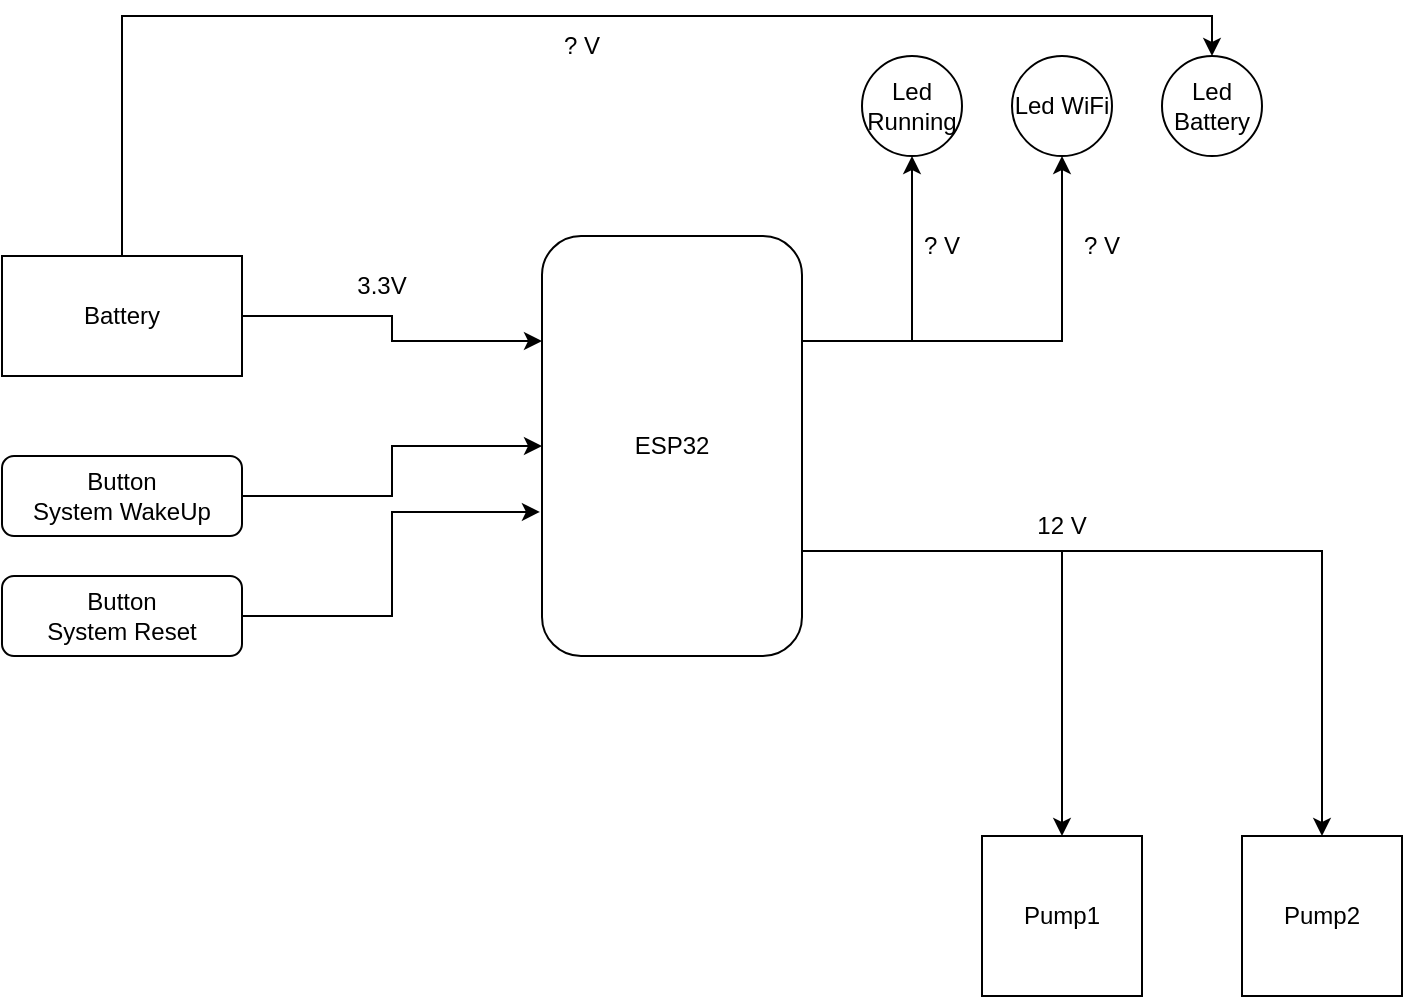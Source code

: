 <mxfile version="26.1.1">
  <diagram name="Pagina-1" id="OP8l3OYKYCnV2A8apl4e">
    <mxGraphModel dx="1034" dy="604" grid="1" gridSize="10" guides="1" tooltips="1" connect="1" arrows="1" fold="1" page="1" pageScale="1" pageWidth="827" pageHeight="1169" math="0" shadow="0">
      <root>
        <mxCell id="0" />
        <mxCell id="1" parent="0" />
        <mxCell id="Ff5oR0KZnqn1EoBMbaG9-4" style="edgeStyle=orthogonalEdgeStyle;rounded=0;orthogonalLoop=1;jettySize=auto;html=1;exitX=1;exitY=0.75;exitDx=0;exitDy=0;entryX=0.5;entryY=0;entryDx=0;entryDy=0;" edge="1" parent="1" source="Ff5oR0KZnqn1EoBMbaG9-1" target="Ff5oR0KZnqn1EoBMbaG9-3">
          <mxGeometry relative="1" as="geometry" />
        </mxCell>
        <mxCell id="Ff5oR0KZnqn1EoBMbaG9-9" style="edgeStyle=orthogonalEdgeStyle;rounded=0;orthogonalLoop=1;jettySize=auto;html=1;exitX=1;exitY=0.25;exitDx=0;exitDy=0;entryX=0.5;entryY=1;entryDx=0;entryDy=0;" edge="1" parent="1" source="Ff5oR0KZnqn1EoBMbaG9-1" target="Ff5oR0KZnqn1EoBMbaG9-6">
          <mxGeometry relative="1" as="geometry" />
        </mxCell>
        <mxCell id="Ff5oR0KZnqn1EoBMbaG9-10" style="edgeStyle=orthogonalEdgeStyle;rounded=0;orthogonalLoop=1;jettySize=auto;html=1;exitX=1;exitY=0.25;exitDx=0;exitDy=0;entryX=0.5;entryY=1;entryDx=0;entryDy=0;" edge="1" parent="1" source="Ff5oR0KZnqn1EoBMbaG9-1" target="Ff5oR0KZnqn1EoBMbaG9-7">
          <mxGeometry relative="1" as="geometry" />
        </mxCell>
        <mxCell id="Ff5oR0KZnqn1EoBMbaG9-1" value="ESP32" style="rounded=1;whiteSpace=wrap;html=1;" vertex="1" parent="1">
          <mxGeometry x="340" y="130" width="130" height="210" as="geometry" />
        </mxCell>
        <mxCell id="Ff5oR0KZnqn1EoBMbaG9-2" value="Pump2" style="whiteSpace=wrap;html=1;aspect=fixed;" vertex="1" parent="1">
          <mxGeometry x="690" y="430" width="80" height="80" as="geometry" />
        </mxCell>
        <mxCell id="Ff5oR0KZnqn1EoBMbaG9-3" value="Pump1" style="whiteSpace=wrap;html=1;aspect=fixed;" vertex="1" parent="1">
          <mxGeometry x="560" y="430" width="80" height="80" as="geometry" />
        </mxCell>
        <mxCell id="Ff5oR0KZnqn1EoBMbaG9-6" value="Led Running" style="ellipse;whiteSpace=wrap;html=1;aspect=fixed;" vertex="1" parent="1">
          <mxGeometry x="500" y="40" width="50" height="50" as="geometry" />
        </mxCell>
        <mxCell id="Ff5oR0KZnqn1EoBMbaG9-7" value="Led WiFi" style="ellipse;whiteSpace=wrap;html=1;aspect=fixed;" vertex="1" parent="1">
          <mxGeometry x="575" y="40" width="50" height="50" as="geometry" />
        </mxCell>
        <mxCell id="Ff5oR0KZnqn1EoBMbaG9-8" value="Led Battery" style="ellipse;whiteSpace=wrap;html=1;aspect=fixed;" vertex="1" parent="1">
          <mxGeometry x="650" y="40" width="50" height="50" as="geometry" />
        </mxCell>
        <mxCell id="Ff5oR0KZnqn1EoBMbaG9-13" style="edgeStyle=orthogonalEdgeStyle;rounded=0;orthogonalLoop=1;jettySize=auto;html=1;exitX=1;exitY=0.5;exitDx=0;exitDy=0;entryX=0;entryY=0.25;entryDx=0;entryDy=0;" edge="1" parent="1" source="Ff5oR0KZnqn1EoBMbaG9-12" target="Ff5oR0KZnqn1EoBMbaG9-1">
          <mxGeometry relative="1" as="geometry" />
        </mxCell>
        <mxCell id="Ff5oR0KZnqn1EoBMbaG9-14" style="edgeStyle=orthogonalEdgeStyle;rounded=0;orthogonalLoop=1;jettySize=auto;html=1;exitX=0.5;exitY=0;exitDx=0;exitDy=0;entryX=0.5;entryY=0;entryDx=0;entryDy=0;" edge="1" parent="1" source="Ff5oR0KZnqn1EoBMbaG9-12" target="Ff5oR0KZnqn1EoBMbaG9-8">
          <mxGeometry relative="1" as="geometry" />
        </mxCell>
        <mxCell id="Ff5oR0KZnqn1EoBMbaG9-12" value="Battery" style="rounded=0;whiteSpace=wrap;html=1;" vertex="1" parent="1">
          <mxGeometry x="70" y="140" width="120" height="60" as="geometry" />
        </mxCell>
        <mxCell id="Ff5oR0KZnqn1EoBMbaG9-17" style="edgeStyle=orthogonalEdgeStyle;rounded=0;orthogonalLoop=1;jettySize=auto;html=1;exitX=1;exitY=0.5;exitDx=0;exitDy=0;" edge="1" parent="1" source="Ff5oR0KZnqn1EoBMbaG9-15" target="Ff5oR0KZnqn1EoBMbaG9-1">
          <mxGeometry relative="1" as="geometry" />
        </mxCell>
        <mxCell id="Ff5oR0KZnqn1EoBMbaG9-15" value="Button&lt;div&gt;System WakeUp&lt;/div&gt;" style="rounded=1;whiteSpace=wrap;html=1;" vertex="1" parent="1">
          <mxGeometry x="70" y="240" width="120" height="40" as="geometry" />
        </mxCell>
        <mxCell id="Ff5oR0KZnqn1EoBMbaG9-16" value="Button&lt;div&gt;System Reset&lt;/div&gt;" style="rounded=1;whiteSpace=wrap;html=1;" vertex="1" parent="1">
          <mxGeometry x="70" y="300" width="120" height="40" as="geometry" />
        </mxCell>
        <mxCell id="Ff5oR0KZnqn1EoBMbaG9-18" style="edgeStyle=orthogonalEdgeStyle;rounded=0;orthogonalLoop=1;jettySize=auto;html=1;exitX=1;exitY=0.5;exitDx=0;exitDy=0;entryX=-0.008;entryY=0.657;entryDx=0;entryDy=0;entryPerimeter=0;" edge="1" parent="1" source="Ff5oR0KZnqn1EoBMbaG9-16" target="Ff5oR0KZnqn1EoBMbaG9-1">
          <mxGeometry relative="1" as="geometry" />
        </mxCell>
        <mxCell id="Ff5oR0KZnqn1EoBMbaG9-19" value="3.3V" style="text;html=1;align=center;verticalAlign=middle;whiteSpace=wrap;rounded=0;" vertex="1" parent="1">
          <mxGeometry x="230" y="140" width="60" height="30" as="geometry" />
        </mxCell>
        <mxCell id="Ff5oR0KZnqn1EoBMbaG9-20" value="? V" style="text;html=1;align=center;verticalAlign=middle;whiteSpace=wrap;rounded=0;" vertex="1" parent="1">
          <mxGeometry x="510" y="120" width="60" height="30" as="geometry" />
        </mxCell>
        <mxCell id="Ff5oR0KZnqn1EoBMbaG9-21" value="? V" style="text;html=1;align=center;verticalAlign=middle;whiteSpace=wrap;rounded=0;" vertex="1" parent="1">
          <mxGeometry x="590" y="120" width="60" height="30" as="geometry" />
        </mxCell>
        <mxCell id="Ff5oR0KZnqn1EoBMbaG9-22" value="? V" style="text;html=1;align=center;verticalAlign=middle;whiteSpace=wrap;rounded=0;" vertex="1" parent="1">
          <mxGeometry x="330" y="20" width="60" height="30" as="geometry" />
        </mxCell>
        <mxCell id="Ff5oR0KZnqn1EoBMbaG9-24" value="" style="edgeStyle=orthogonalEdgeStyle;rounded=0;orthogonalLoop=1;jettySize=auto;html=1;exitX=1;exitY=0.75;exitDx=0;exitDy=0;entryX=0.5;entryY=0;entryDx=0;entryDy=0;" edge="1" parent="1" source="Ff5oR0KZnqn1EoBMbaG9-1" target="Ff5oR0KZnqn1EoBMbaG9-2">
          <mxGeometry relative="1" as="geometry">
            <mxPoint x="470" y="288" as="sourcePoint" />
            <mxPoint x="660" y="260" as="targetPoint" />
          </mxGeometry>
        </mxCell>
        <mxCell id="Ff5oR0KZnqn1EoBMbaG9-25" value="12 V" style="text;html=1;align=center;verticalAlign=middle;whiteSpace=wrap;rounded=0;" vertex="1" parent="1">
          <mxGeometry x="570" y="260" width="60" height="30" as="geometry" />
        </mxCell>
      </root>
    </mxGraphModel>
  </diagram>
</mxfile>
